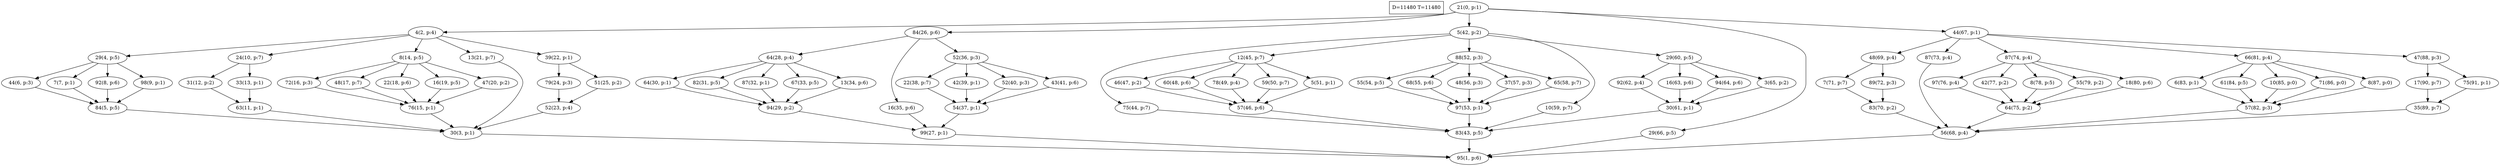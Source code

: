 digraph Task {
i [shape=box, label="D=11480 T=11480"]; 
0 [label="21(0, p:1)"];
1 [label="95(1, p:6)"];
2 [label="4(2, p:4)"];
3 [label="30(3, p:1)"];
4 [label="29(4, p:5)"];
5 [label="84(5, p:5)"];
6 [label="44(6, p:3)"];
7 [label="7(7, p:1)"];
8 [label="92(8, p:6)"];
9 [label="98(9, p:1)"];
10 [label="24(10, p:7)"];
11 [label="63(11, p:1)"];
12 [label="31(12, p:2)"];
13 [label="33(13, p:1)"];
14 [label="8(14, p:5)"];
15 [label="76(15, p:1)"];
16 [label="72(16, p:3)"];
17 [label="48(17, p:7)"];
18 [label="22(18, p:6)"];
19 [label="16(19, p:5)"];
20 [label="47(20, p:2)"];
21 [label="13(21, p:7)"];
22 [label="39(22, p:1)"];
23 [label="52(23, p:4)"];
24 [label="79(24, p:3)"];
25 [label="51(25, p:2)"];
26 [label="84(26, p:6)"];
27 [label="99(27, p:1)"];
28 [label="64(28, p:4)"];
29 [label="94(29, p:2)"];
30 [label="64(30, p:1)"];
31 [label="82(31, p:5)"];
32 [label="87(32, p:1)"];
33 [label="67(33, p:5)"];
34 [label="13(34, p:6)"];
35 [label="16(35, p:6)"];
36 [label="52(36, p:3)"];
37 [label="54(37, p:1)"];
38 [label="22(38, p:7)"];
39 [label="42(39, p:1)"];
40 [label="52(40, p:3)"];
41 [label="43(41, p:6)"];
42 [label="5(42, p:2)"];
43 [label="83(43, p:5)"];
44 [label="75(44, p:7)"];
45 [label="12(45, p:7)"];
46 [label="57(46, p:6)"];
47 [label="46(47, p:2)"];
48 [label="60(48, p:6)"];
49 [label="78(49, p:4)"];
50 [label="59(50, p:7)"];
51 [label="5(51, p:1)"];
52 [label="88(52, p:3)"];
53 [label="97(53, p:1)"];
54 [label="55(54, p:5)"];
55 [label="68(55, p:6)"];
56 [label="48(56, p:3)"];
57 [label="37(57, p:3)"];
58 [label="65(58, p:7)"];
59 [label="10(59, p:7)"];
60 [label="29(60, p:5)"];
61 [label="30(61, p:1)"];
62 [label="92(62, p:4)"];
63 [label="16(63, p:6)"];
64 [label="94(64, p:6)"];
65 [label="3(65, p:2)"];
66 [label="29(66, p:5)"];
67 [label="44(67, p:1)"];
68 [label="56(68, p:4)"];
69 [label="48(69, p:4)"];
70 [label="83(70, p:2)"];
71 [label="7(71, p:7)"];
72 [label="89(72, p:3)"];
73 [label="87(73, p:4)"];
74 [label="87(74, p:4)"];
75 [label="64(75, p:2)"];
76 [label="97(76, p:4)"];
77 [label="42(77, p:2)"];
78 [label="8(78, p:5)"];
79 [label="55(79, p:2)"];
80 [label="18(80, p:6)"];
81 [label="66(81, p:4)"];
82 [label="57(82, p:3)"];
83 [label="6(83, p:1)"];
84 [label="61(84, p:5)"];
85 [label="10(85, p:0)"];
86 [label="71(86, p:0)"];
87 [label="8(87, p:0)"];
88 [label="47(88, p:3)"];
89 [label="35(89, p:7)"];
90 [label="17(90, p:7)"];
91 [label="75(91, p:1)"];
0 -> 2;
0 -> 26;
0 -> 42;
0 -> 66;
0 -> 67;
2 -> 4;
2 -> 10;
2 -> 14;
2 -> 21;
2 -> 22;
3 -> 1;
4 -> 6;
4 -> 7;
4 -> 8;
4 -> 9;
5 -> 3;
6 -> 5;
7 -> 5;
8 -> 5;
9 -> 5;
10 -> 12;
10 -> 13;
11 -> 3;
12 -> 11;
13 -> 11;
14 -> 16;
14 -> 17;
14 -> 18;
14 -> 19;
14 -> 20;
15 -> 3;
16 -> 15;
17 -> 15;
18 -> 15;
19 -> 15;
20 -> 15;
21 -> 3;
22 -> 24;
22 -> 25;
23 -> 3;
24 -> 23;
25 -> 23;
26 -> 28;
26 -> 35;
26 -> 36;
27 -> 1;
28 -> 30;
28 -> 31;
28 -> 32;
28 -> 33;
28 -> 34;
29 -> 27;
30 -> 29;
31 -> 29;
32 -> 29;
33 -> 29;
34 -> 29;
35 -> 27;
36 -> 38;
36 -> 39;
36 -> 40;
36 -> 41;
37 -> 27;
38 -> 37;
39 -> 37;
40 -> 37;
41 -> 37;
42 -> 44;
42 -> 45;
42 -> 52;
42 -> 59;
42 -> 60;
43 -> 1;
44 -> 43;
45 -> 47;
45 -> 48;
45 -> 49;
45 -> 50;
45 -> 51;
46 -> 43;
47 -> 46;
48 -> 46;
49 -> 46;
50 -> 46;
51 -> 46;
52 -> 54;
52 -> 55;
52 -> 56;
52 -> 57;
52 -> 58;
53 -> 43;
54 -> 53;
55 -> 53;
56 -> 53;
57 -> 53;
58 -> 53;
59 -> 43;
60 -> 62;
60 -> 63;
60 -> 64;
60 -> 65;
61 -> 43;
62 -> 61;
63 -> 61;
64 -> 61;
65 -> 61;
66 -> 1;
67 -> 69;
67 -> 73;
67 -> 74;
67 -> 81;
67 -> 88;
68 -> 1;
69 -> 71;
69 -> 72;
70 -> 68;
71 -> 70;
72 -> 70;
73 -> 68;
74 -> 76;
74 -> 77;
74 -> 78;
74 -> 79;
74 -> 80;
75 -> 68;
76 -> 75;
77 -> 75;
78 -> 75;
79 -> 75;
80 -> 75;
81 -> 83;
81 -> 84;
81 -> 85;
81 -> 86;
81 -> 87;
82 -> 68;
83 -> 82;
84 -> 82;
85 -> 82;
86 -> 82;
87 -> 82;
88 -> 90;
88 -> 91;
89 -> 68;
90 -> 89;
91 -> 89;
}
